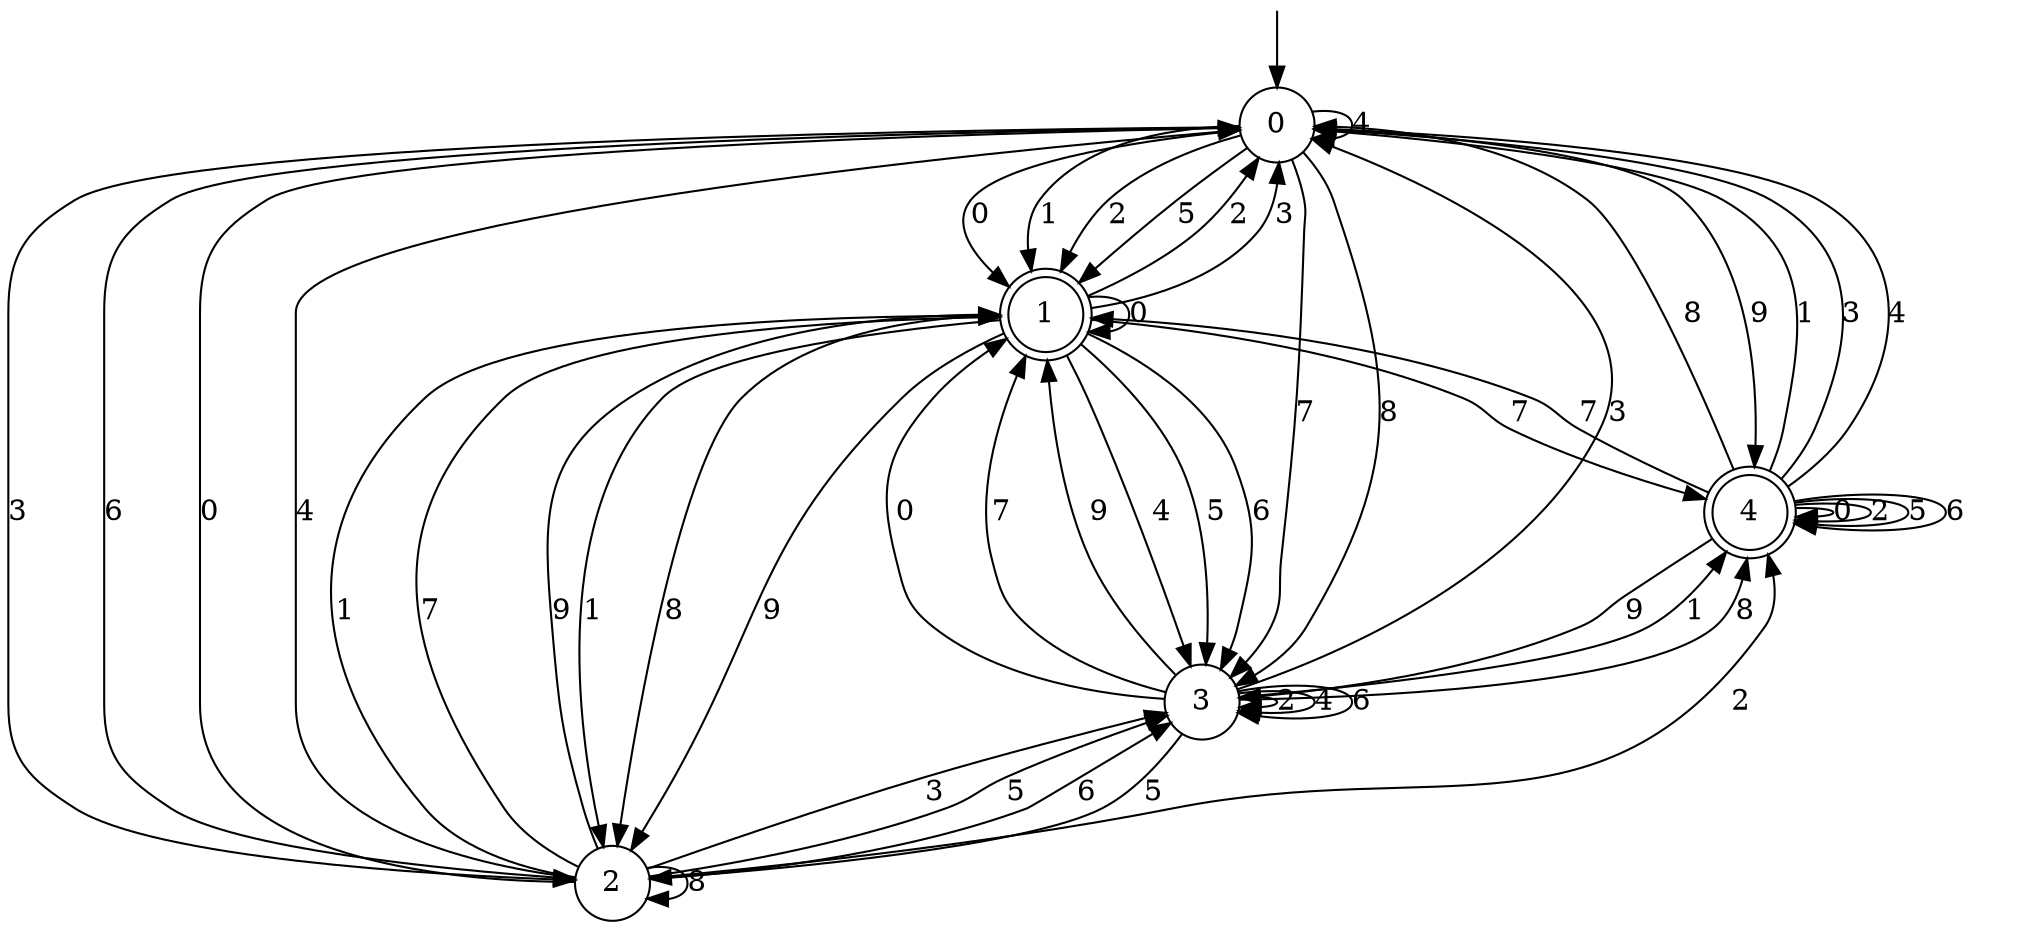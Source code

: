 digraph g {

	s0 [shape="circle" label="0"];
	s1 [shape="doublecircle" label="1"];
	s2 [shape="circle" label="2"];
	s3 [shape="circle" label="3"];
	s4 [shape="doublecircle" label="4"];
	s0 -> s1 [label="0"];
	s0 -> s1 [label="1"];
	s0 -> s1 [label="2"];
	s0 -> s2 [label="3"];
	s0 -> s0 [label="4"];
	s0 -> s1 [label="5"];
	s0 -> s2 [label="6"];
	s0 -> s3 [label="7"];
	s0 -> s3 [label="8"];
	s0 -> s4 [label="9"];
	s1 -> s1 [label="0"];
	s1 -> s2 [label="1"];
	s1 -> s0 [label="2"];
	s1 -> s0 [label="3"];
	s1 -> s3 [label="4"];
	s1 -> s3 [label="5"];
	s1 -> s3 [label="6"];
	s1 -> s4 [label="7"];
	s1 -> s2 [label="8"];
	s1 -> s2 [label="9"];
	s2 -> s0 [label="0"];
	s2 -> s1 [label="1"];
	s2 -> s4 [label="2"];
	s2 -> s3 [label="3"];
	s2 -> s0 [label="4"];
	s2 -> s3 [label="5"];
	s2 -> s3 [label="6"];
	s2 -> s1 [label="7"];
	s2 -> s2 [label="8"];
	s2 -> s1 [label="9"];
	s3 -> s1 [label="0"];
	s3 -> s4 [label="1"];
	s3 -> s3 [label="2"];
	s3 -> s0 [label="3"];
	s3 -> s3 [label="4"];
	s3 -> s2 [label="5"];
	s3 -> s3 [label="6"];
	s3 -> s1 [label="7"];
	s3 -> s4 [label="8"];
	s3 -> s1 [label="9"];
	s4 -> s4 [label="0"];
	s4 -> s0 [label="1"];
	s4 -> s4 [label="2"];
	s4 -> s0 [label="3"];
	s4 -> s0 [label="4"];
	s4 -> s4 [label="5"];
	s4 -> s4 [label="6"];
	s4 -> s1 [label="7"];
	s4 -> s0 [label="8"];
	s4 -> s3 [label="9"];

__start0 [label="" shape="none" width="0" height="0"];
__start0 -> s0;

}
